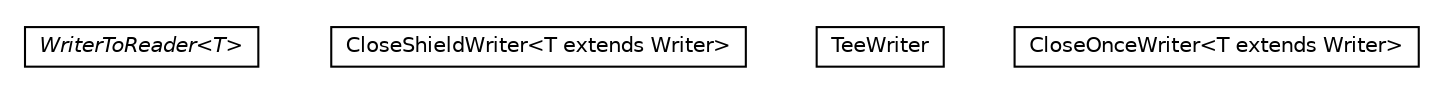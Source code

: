 #!/usr/local/bin/dot
#
# Class diagram 
# Generated by UMLGraph version 5.1 (http://www.umlgraph.org/)
#

digraph G {
	edge [fontname="Helvetica",fontsize=10,labelfontname="Helvetica",labelfontsize=10];
	node [fontname="Helvetica",fontsize=10,shape=plaintext];
	nodesep=0.25;
	ranksep=0.5;
	// com.gc.iotools.stream.writer.WriterToReader<T>
	c211 [label=<<table title="com.gc.iotools.stream.writer.WriterToReader" border="0" cellborder="1" cellspacing="0" cellpadding="2" port="p" href="./WriterToReader.html">
		<tr><td><table border="0" cellspacing="0" cellpadding="1">
<tr><td align="center" balign="center"><font face="Helvetica-Oblique"> WriterToReader&lt;T&gt; </font></td></tr>
		</table></td></tr>
		</table>>, fontname="Helvetica", fontcolor="black", fontsize=10.0];
	// com.gc.iotools.stream.writer.CloseShieldWriter<T extends java.io.Writer>
	c212 [label=<<table title="com.gc.iotools.stream.writer.CloseShieldWriter" border="0" cellborder="1" cellspacing="0" cellpadding="2" port="p" href="./CloseShieldWriter.html">
		<tr><td><table border="0" cellspacing="0" cellpadding="1">
<tr><td align="center" balign="center"> CloseShieldWriter&lt;T extends Writer&gt; </td></tr>
		</table></td></tr>
		</table>>, fontname="Helvetica", fontcolor="black", fontsize=10.0];
	// com.gc.iotools.stream.writer.TeeWriter
	c213 [label=<<table title="com.gc.iotools.stream.writer.TeeWriter" border="0" cellborder="1" cellspacing="0" cellpadding="2" port="p" href="./TeeWriter.html">
		<tr><td><table border="0" cellspacing="0" cellpadding="1">
<tr><td align="center" balign="center"> TeeWriter </td></tr>
		</table></td></tr>
		</table>>, fontname="Helvetica", fontcolor="black", fontsize=10.0];
	// com.gc.iotools.stream.writer.CloseOnceWriter<T extends java.io.Writer>
	c214 [label=<<table title="com.gc.iotools.stream.writer.CloseOnceWriter" border="0" cellborder="1" cellspacing="0" cellpadding="2" port="p" href="./CloseOnceWriter.html">
		<tr><td><table border="0" cellspacing="0" cellpadding="1">
<tr><td align="center" balign="center"> CloseOnceWriter&lt;T extends Writer&gt; </td></tr>
		</table></td></tr>
		</table>>, fontname="Helvetica", fontcolor="black", fontsize=10.0];
}

